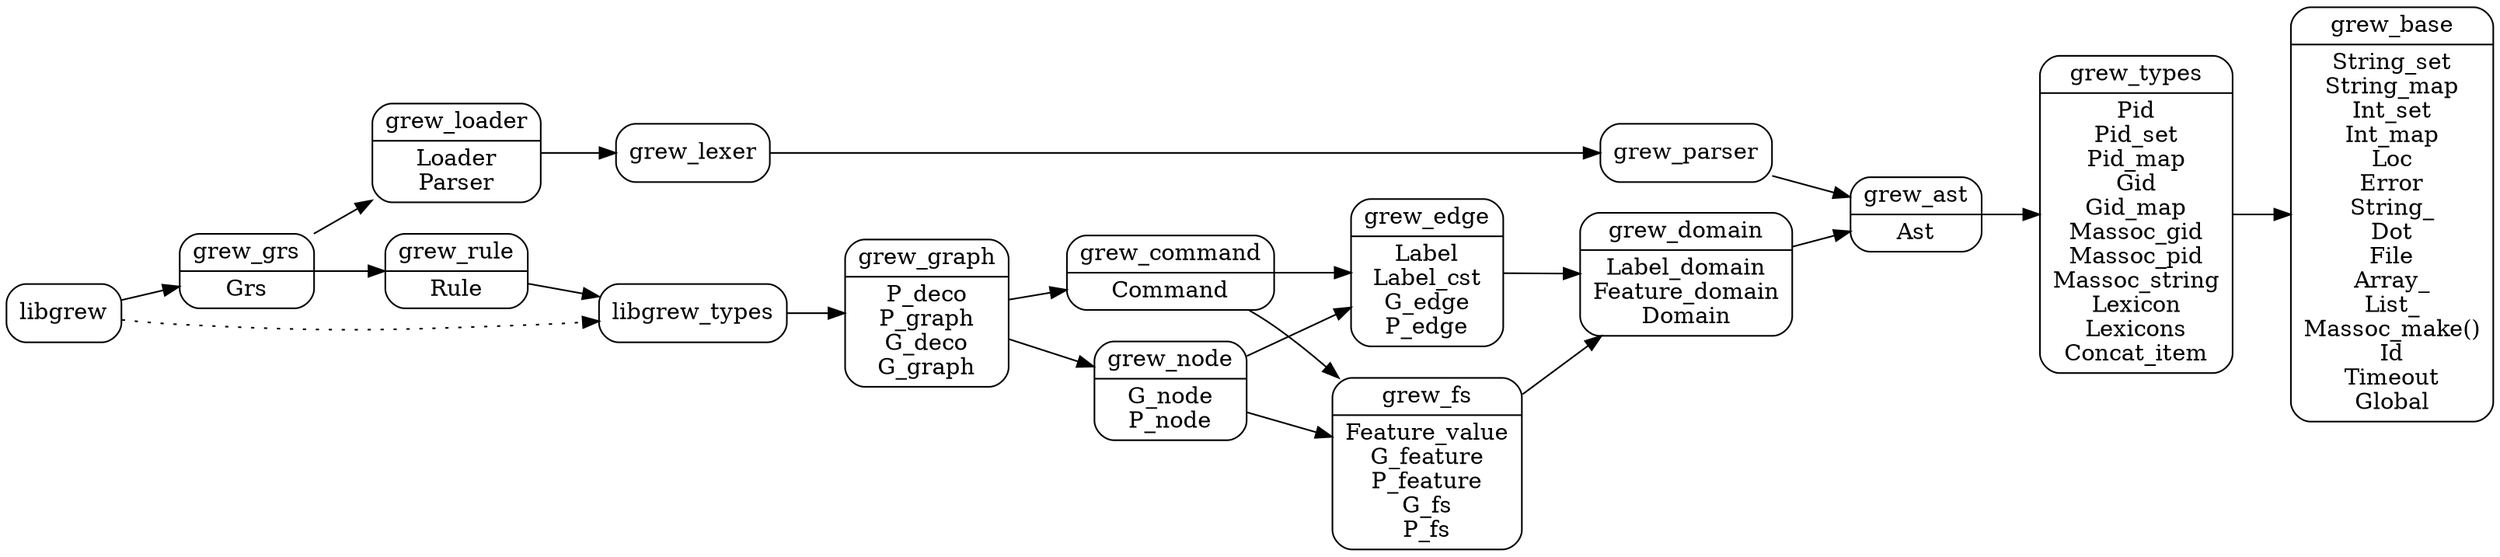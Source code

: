 digraph grew {
  node [shape=Mrecord];
  rankdir = LR;
  grew_base [label="grew_base|String_set\nString_map\nInt_set\nInt_map\nLoc\nError\nString_\nDot\nFile\nArray_\nList_\nMassoc_make()\nId\nTimeout\nGlobal"]
  grew_types [label="grew_types|Pid\nPid_set\nPid_map\nGid\nGid_map\nMassoc_gid\nMassoc_pid\nMassoc_string\nLexicon\nLexicons\nConcat_item"]
  grew_ast [label="grew_ast|Ast"]
  grew_domain [label="grew_domain|Label_domain\nFeature_domain\nDomain"]
  grew_loader [label="grew_loader|Loader\nParser"]
  grew_fs [label="grew_fs|Feature_value\nG_feature\nP_feature\nG_fs\nP_fs"]
  grew_edge [label="grew_edge|Label\nLabel_cst\nG_edge\nP_edge"]
  grew_node [label="grew_node|G_node\nP_node"]
  grew_command [label="grew_command|Command"]
  grew_graph [label="grew_graph|P_deco\nP_graph\nG_deco\nG_graph"]
  grew_rule [label="grew_rule|Rule"]
  grew_grs [label="grew_grs|Grs"]

grew_domain -> grew_ast -> grew_types -> grew_base
grew_edge -> grew_domain
grew_fs -> grew_domain
grew_command -> grew_edge
grew_command -> grew_fs
grew_node -> grew_edge
grew_node -> grew_fs
grew_graph -> grew_node
grew_graph -> grew_command
libgrew_types -> grew_graph
grew_rule -> libgrew_types
grew_grs -> grew_rule
grew_grs -> grew_loader -> grew_lexer -> grew_parser -> grew_ast
libgrew -> grew_grs

libgrew -> libgrew_types [style=dotted]
}